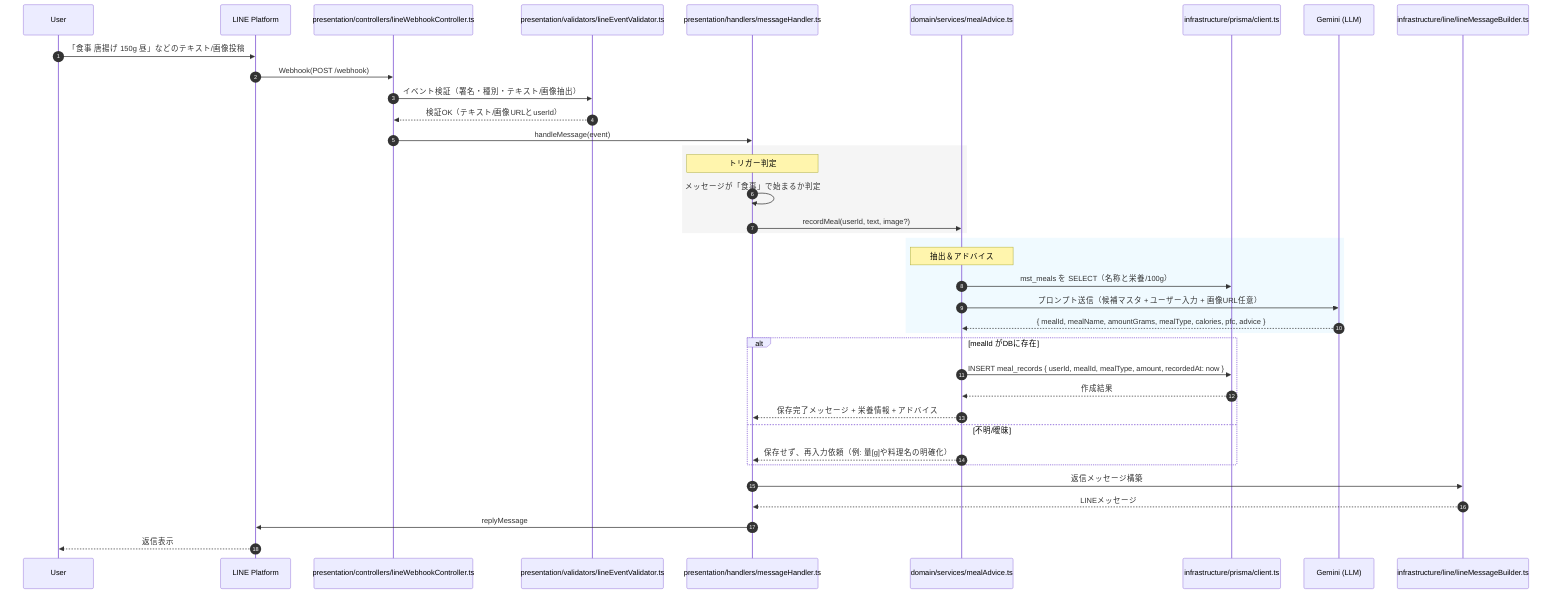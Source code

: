 sequenceDiagram
    autonumber
    participant U as User
    participant L as LINE Platform
    participant C as presentation/controllers/lineWebhookController.ts
    participant V as presentation/validators/lineEventValidator.ts
    participant H as presentation/handlers/messageHandler.ts
    participant S as domain/services/mealAdvice.ts
    participant P as infrastructure/prisma/client.ts
    participant G as Gemini (LLM)
    participant B as infrastructure/line/lineMessageBuilder.ts

    U->>L: 「食事 唐揚げ 150g 昼」などのテキスト/画像投稿
    L->>C: Webhook(POST /webhook)
    C->>V: イベント検証（署名・種別・テキスト/画像抽出）
    V-->>C: 検証OK（テキスト/画像URLとuserId）
    C->>H: handleMessage(event)

    rect rgb(245,245,245)
        Note over H: トリガー判定
        H->>H: メッセージが「食事」で始まるか判定
        H->>S: recordMeal(userId, text, image?)
    end

    rect rgb(240,250,255)
        Note over S: 抽出＆アドバイス
        S->>P: mst_meals を SELECT（名称と栄養/100g）
        S->>G: プロンプト送信（候補マスタ + ユーザー入力 + 画像URL任意）
        G-->>S: { mealId, mealName, amountGrams, mealType, calories, pfc, advice }
    end

    alt mealId がDBに存在
        S->>P: INSERT meal_records { userId, mealId, mealType, amount, recordedAt: now }
        P-->>S: 作成結果
        S-->>H: 保存完了メッセージ + 栄養情報 + アドバイス
    else 不明/曖昧
        S-->>H: 保存せず、再入力依頼（例: 量[g]や料理名の明確化）
    end

    H->>B: 返信メッセージ構築
    B-->>H: LINEメッセージ
    H->>L: replyMessage
    L-->>U: 返信表示

    %% 備考
    %% - 画像は将来的にVisionモデルで栄養推定。現状はテキスト優先。
    %% - マスタ未一致時はユーザーに確認を返し、DB更新は行わない。